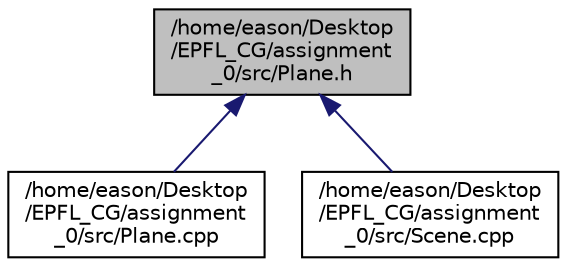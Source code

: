 digraph "/home/eason/Desktop/EPFL_CG/assignment_0/src/Plane.h"
{
  edge [fontname="Helvetica",fontsize="10",labelfontname="Helvetica",labelfontsize="10"];
  node [fontname="Helvetica",fontsize="10",shape=record];
  Node1 [label="/home/eason/Desktop\l/EPFL_CG/assignment\l_0/src/Plane.h",height=0.2,width=0.4,color="black", fillcolor="grey75", style="filled", fontcolor="black"];
  Node1 -> Node2 [dir="back",color="midnightblue",fontsize="10",style="solid"];
  Node2 [label="/home/eason/Desktop\l/EPFL_CG/assignment\l_0/src/Plane.cpp",height=0.2,width=0.4,color="black", fillcolor="white", style="filled",URL="$Plane_8cpp.html"];
  Node1 -> Node3 [dir="back",color="midnightblue",fontsize="10",style="solid"];
  Node3 [label="/home/eason/Desktop\l/EPFL_CG/assignment\l_0/src/Scene.cpp",height=0.2,width=0.4,color="black", fillcolor="white", style="filled",URL="$Scene_8cpp.html"];
}
